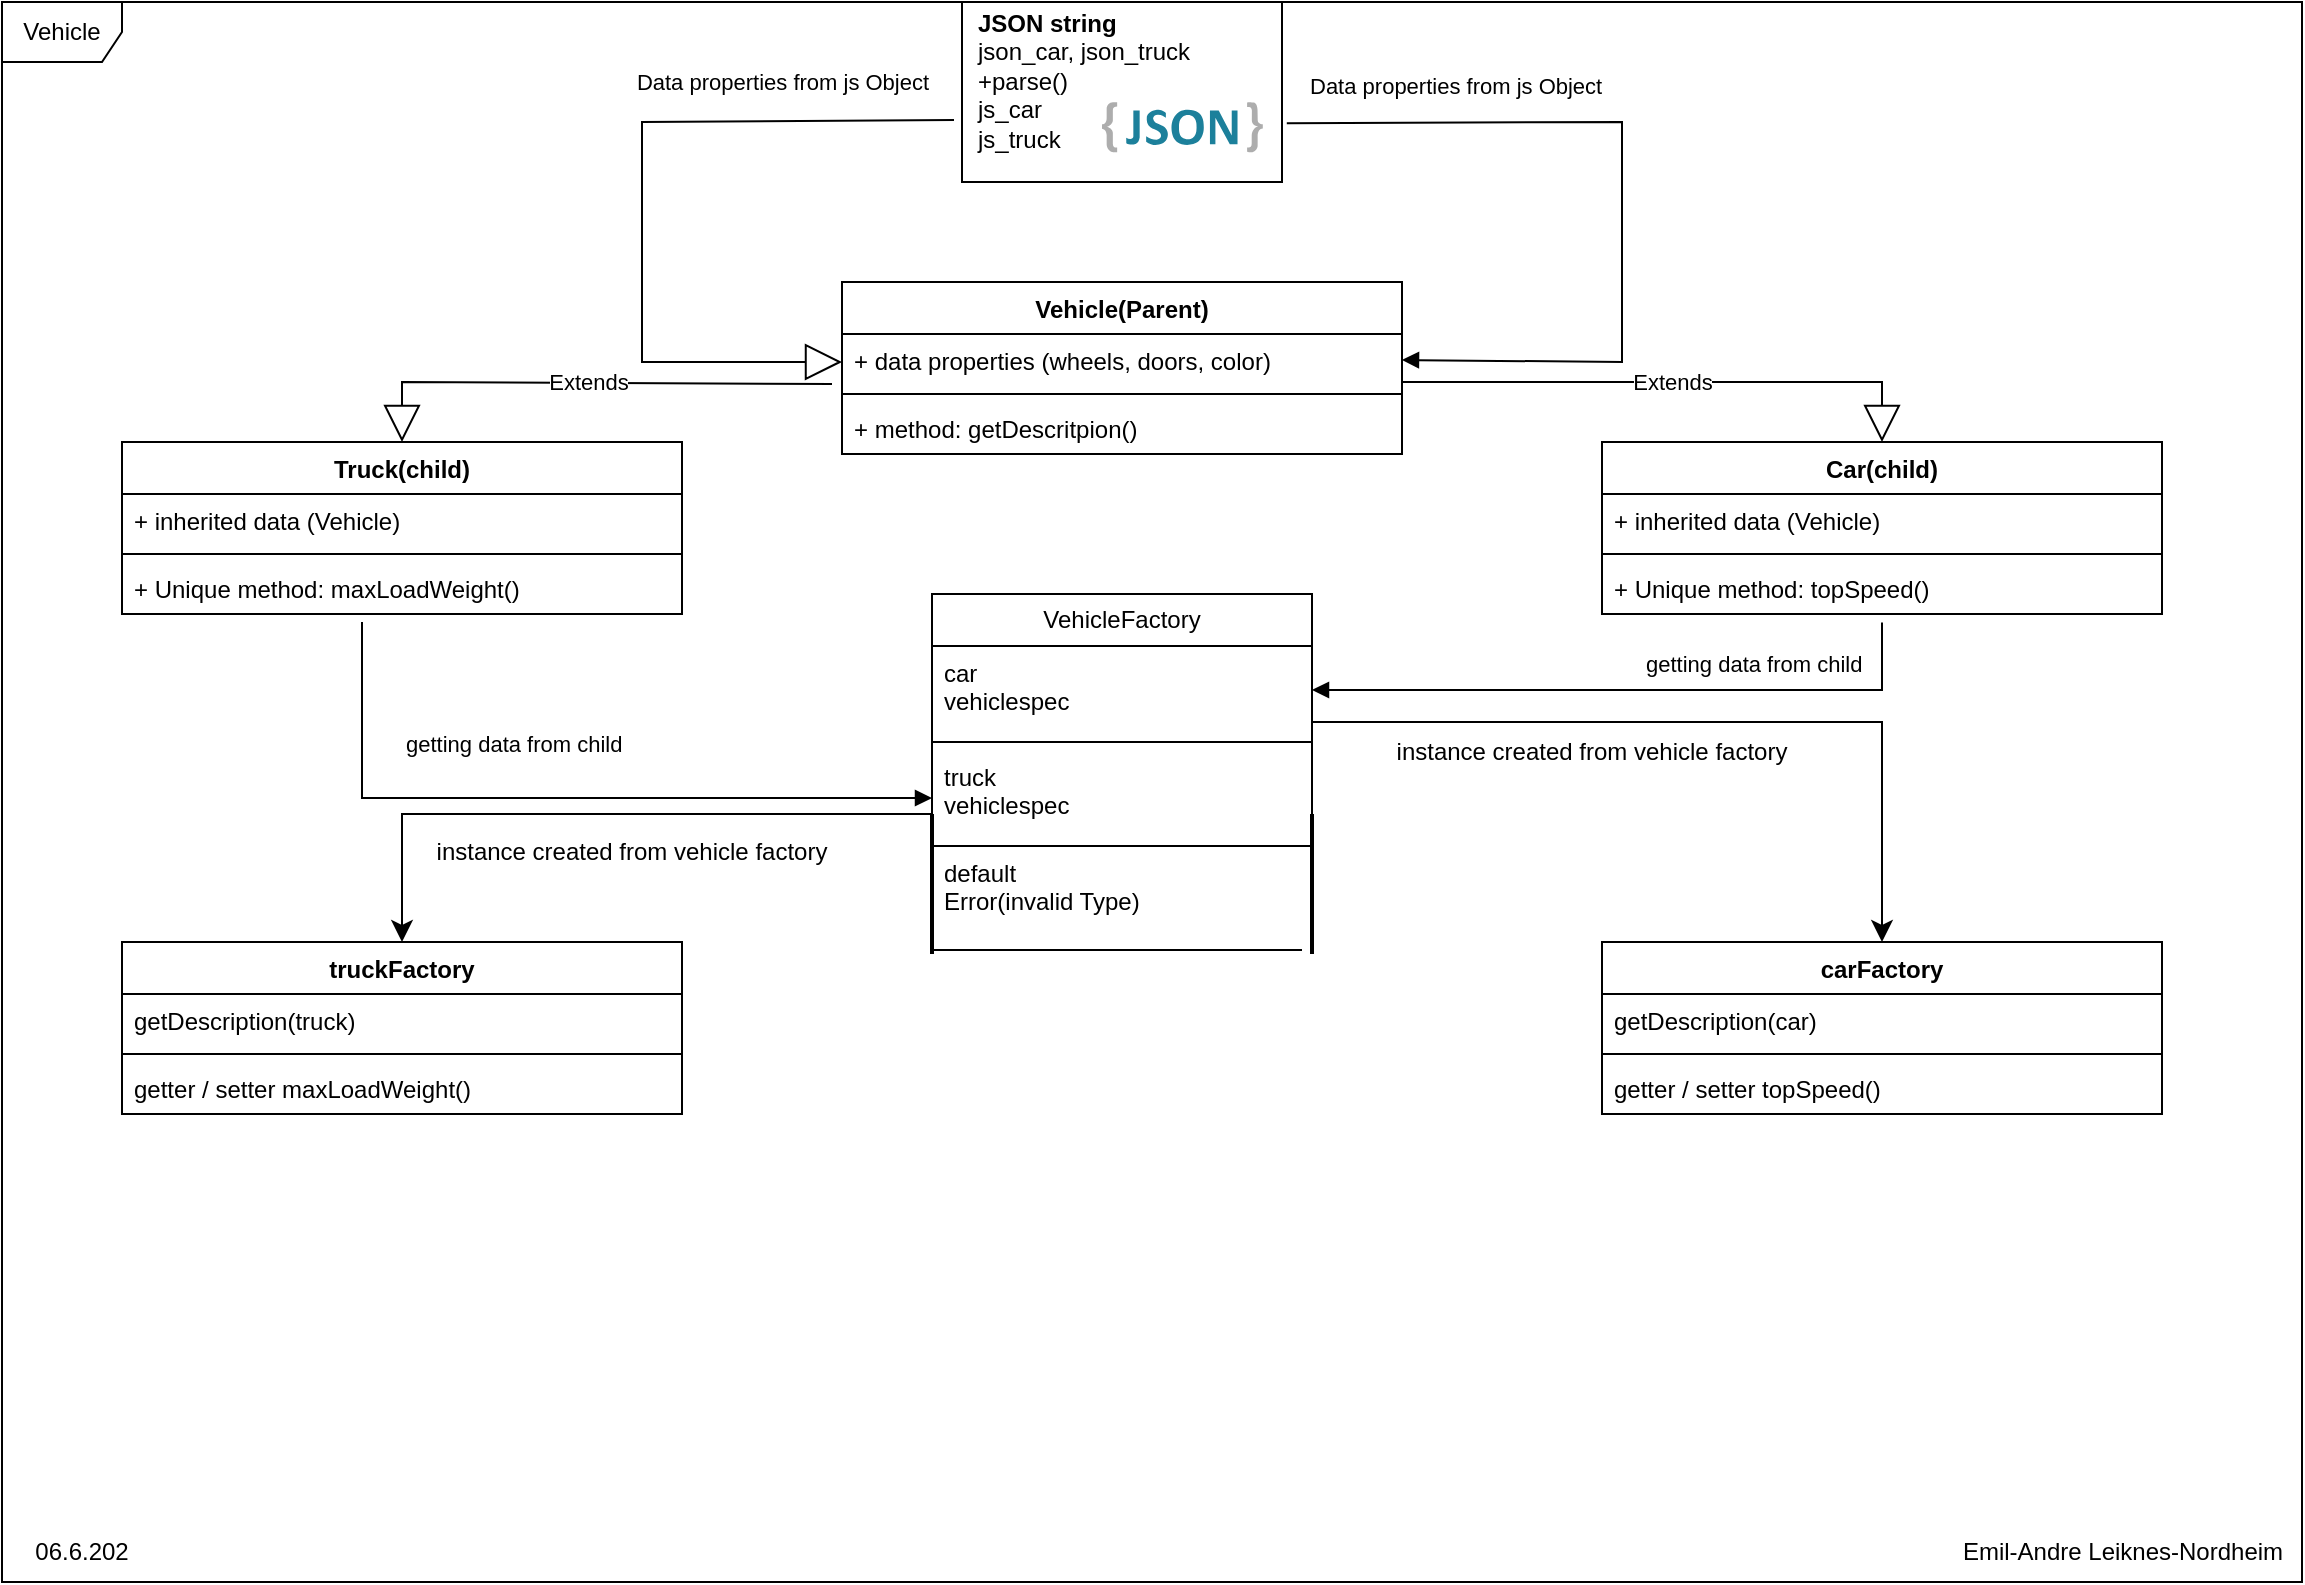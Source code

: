 <mxfile version="21.3.7" type="github">
  <diagram name="Page-1" id="SMyc1jWWTExecXFKZPhu">
    <mxGraphModel dx="1562" dy="829" grid="1" gridSize="10" guides="1" tooltips="1" connect="1" arrows="1" fold="1" page="1" pageScale="1" pageWidth="1169" pageHeight="827" math="0" shadow="0">
      <root>
        <mxCell id="0" />
        <mxCell id="1" parent="0" />
        <mxCell id="LIuhNu11e5iaM_F8qLs4-1" value="Truck(child)" style="swimlane;fontStyle=1;align=center;verticalAlign=top;childLayout=stackLayout;horizontal=1;startSize=26;horizontalStack=0;resizeParent=1;resizeParentMax=0;resizeLast=0;collapsible=1;marginBottom=0;whiteSpace=wrap;html=1;" parent="1" vertex="1">
          <mxGeometry x="70" y="230" width="280" height="86" as="geometry" />
        </mxCell>
        <mxCell id="LIuhNu11e5iaM_F8qLs4-2" value="+ inherited data (Vehicle)" style="text;strokeColor=none;fillColor=none;align=left;verticalAlign=top;spacingLeft=4;spacingRight=4;overflow=hidden;rotatable=0;points=[[0,0.5],[1,0.5]];portConstraint=eastwest;whiteSpace=wrap;html=1;" parent="LIuhNu11e5iaM_F8qLs4-1" vertex="1">
          <mxGeometry y="26" width="280" height="26" as="geometry" />
        </mxCell>
        <mxCell id="LIuhNu11e5iaM_F8qLs4-3" value="" style="line;strokeWidth=1;fillColor=none;align=left;verticalAlign=middle;spacingTop=-1;spacingLeft=3;spacingRight=3;rotatable=0;labelPosition=right;points=[];portConstraint=eastwest;strokeColor=inherit;" parent="LIuhNu11e5iaM_F8qLs4-1" vertex="1">
          <mxGeometry y="52" width="280" height="8" as="geometry" />
        </mxCell>
        <mxCell id="LIuhNu11e5iaM_F8qLs4-4" value="+ Unique method: maxLoadWeight()" style="text;strokeColor=none;fillColor=none;align=left;verticalAlign=top;spacingLeft=4;spacingRight=4;overflow=hidden;rotatable=0;points=[[0,0.5],[1,0.5]];portConstraint=eastwest;whiteSpace=wrap;html=1;" parent="LIuhNu11e5iaM_F8qLs4-1" vertex="1">
          <mxGeometry y="60" width="280" height="26" as="geometry" />
        </mxCell>
        <object label="VehicleFactory" id="LIuhNu11e5iaM_F8qLs4-5">
          <mxCell style="swimlane;fontStyle=0;childLayout=stackLayout;horizontal=1;startSize=26;fillColor=none;horizontalStack=0;resizeParent=1;resizeParentMax=0;resizeLast=0;collapsible=1;marginBottom=0;whiteSpace=wrap;html=1;" parent="1" vertex="1">
            <mxGeometry x="475" y="306" width="190" height="126" as="geometry">
              <mxRectangle x="520" y="80" width="100" height="30" as="alternateBounds" />
            </mxGeometry>
          </mxCell>
        </object>
        <mxCell id="LIuhNu11e5iaM_F8qLs4-6" value="car&lt;br&gt;vehiclespec" style="text;strokeColor=none;fillColor=none;align=left;verticalAlign=top;spacingLeft=4;spacingRight=4;overflow=hidden;rotatable=0;points=[[0,0.5],[1,0.5]];portConstraint=eastwest;whiteSpace=wrap;html=1;" parent="LIuhNu11e5iaM_F8qLs4-5" vertex="1">
          <mxGeometry y="26" width="190" height="44" as="geometry" />
        </mxCell>
        <mxCell id="LIuhNu11e5iaM_F8qLs4-22" value="" style="line;strokeWidth=1;fillColor=none;align=left;verticalAlign=middle;spacingTop=-1;spacingLeft=3;spacingRight=3;rotatable=0;labelPosition=right;points=[];portConstraint=eastwest;strokeColor=inherit;" parent="LIuhNu11e5iaM_F8qLs4-5" vertex="1">
          <mxGeometry y="70" width="190" height="8" as="geometry" />
        </mxCell>
        <mxCell id="LIuhNu11e5iaM_F8qLs4-8" value="truck&lt;br&gt;vehiclespec" style="text;strokeColor=none;fillColor=none;align=left;verticalAlign=top;spacingLeft=4;spacingRight=4;overflow=hidden;rotatable=0;points=[[0,0.5],[1,0.5]];portConstraint=eastwest;whiteSpace=wrap;html=1;" parent="LIuhNu11e5iaM_F8qLs4-5" vertex="1">
          <mxGeometry y="78" width="190" height="48" as="geometry" />
        </mxCell>
        <mxCell id="LIuhNu11e5iaM_F8qLs4-10" value="Car(child)" style="swimlane;fontStyle=1;align=center;verticalAlign=top;childLayout=stackLayout;horizontal=1;startSize=26;horizontalStack=0;resizeParent=1;resizeParentMax=0;resizeLast=0;collapsible=1;marginBottom=0;whiteSpace=wrap;html=1;" parent="1" vertex="1">
          <mxGeometry x="810" y="230" width="280" height="86" as="geometry" />
        </mxCell>
        <mxCell id="LIuhNu11e5iaM_F8qLs4-11" value="+ inherited data (Vehicle)" style="text;strokeColor=none;fillColor=none;align=left;verticalAlign=top;spacingLeft=4;spacingRight=4;overflow=hidden;rotatable=0;points=[[0,0.5],[1,0.5]];portConstraint=eastwest;whiteSpace=wrap;html=1;" parent="LIuhNu11e5iaM_F8qLs4-10" vertex="1">
          <mxGeometry y="26" width="280" height="26" as="geometry" />
        </mxCell>
        <mxCell id="LIuhNu11e5iaM_F8qLs4-12" value="" style="line;strokeWidth=1;fillColor=none;align=left;verticalAlign=middle;spacingTop=-1;spacingLeft=3;spacingRight=3;rotatable=0;labelPosition=right;points=[];portConstraint=eastwest;strokeColor=inherit;" parent="LIuhNu11e5iaM_F8qLs4-10" vertex="1">
          <mxGeometry y="52" width="280" height="8" as="geometry" />
        </mxCell>
        <mxCell id="LIuhNu11e5iaM_F8qLs4-13" value="+ Unique method: topSpeed()" style="text;strokeColor=none;fillColor=none;align=left;verticalAlign=top;spacingLeft=4;spacingRight=4;overflow=hidden;rotatable=0;points=[[0,0.5],[1,0.5]];portConstraint=eastwest;whiteSpace=wrap;html=1;" parent="LIuhNu11e5iaM_F8qLs4-10" vertex="1">
          <mxGeometry y="60" width="280" height="26" as="geometry" />
        </mxCell>
        <mxCell id="LIuhNu11e5iaM_F8qLs4-14" value="&lt;p style=&quot;margin:0px;margin-top:4px;text-align:center;text-decoration:underline;&quot;&gt;&lt;/p&gt;&lt;p style=&quot;margin:0px;margin-left:8px;&quot;&gt;&lt;b&gt;JSON string&amp;nbsp;&lt;/b&gt;&lt;/p&gt;&lt;p style=&quot;margin:0px;margin-left:8px;&quot;&gt;json_car, json_truck&lt;/p&gt;&lt;p style=&quot;margin:0px;margin-left:8px;&quot;&gt;+parse()&lt;/p&gt;&lt;p style=&quot;margin:0px;margin-left:8px;&quot;&gt;js_car&lt;/p&gt;&lt;p style=&quot;margin:0px;margin-left:8px;&quot;&gt;js_truck&lt;/p&gt;" style="verticalAlign=top;align=left;overflow=fill;fontSize=12;fontFamily=Helvetica;html=1;whiteSpace=wrap;" parent="1" vertex="1">
          <mxGeometry x="490" y="10" width="160" height="90" as="geometry" />
        </mxCell>
        <mxCell id="LIuhNu11e5iaM_F8qLs4-18" value="Vehicle(Parent)" style="swimlane;fontStyle=1;align=center;verticalAlign=top;childLayout=stackLayout;horizontal=1;startSize=26;horizontalStack=0;resizeParent=1;resizeParentMax=0;resizeLast=0;collapsible=1;marginBottom=0;whiteSpace=wrap;html=1;" parent="1" vertex="1">
          <mxGeometry x="430" y="150" width="280" height="86" as="geometry" />
        </mxCell>
        <mxCell id="LIuhNu11e5iaM_F8qLs4-19" value="+ data properties (wheels, doors, color)" style="text;strokeColor=none;fillColor=none;align=left;verticalAlign=top;spacingLeft=4;spacingRight=4;overflow=hidden;rotatable=0;points=[[0,0.5],[1,0.5]];portConstraint=eastwest;whiteSpace=wrap;html=1;" parent="LIuhNu11e5iaM_F8qLs4-18" vertex="1">
          <mxGeometry y="26" width="280" height="26" as="geometry" />
        </mxCell>
        <mxCell id="YU4RUOfyNSXPzYfreqy8-6" value="Extends" style="endArrow=block;endSize=16;endFill=0;html=1;rounded=0;entryX=0.5;entryY=0;entryDx=0;entryDy=0;" edge="1" parent="LIuhNu11e5iaM_F8qLs4-18" target="LIuhNu11e5iaM_F8qLs4-1">
          <mxGeometry width="160" relative="1" as="geometry">
            <mxPoint x="-5" y="51" as="sourcePoint" />
            <mxPoint x="155" y="51" as="targetPoint" />
            <Array as="points">
              <mxPoint x="-220" y="50" />
            </Array>
          </mxGeometry>
        </mxCell>
        <mxCell id="LIuhNu11e5iaM_F8qLs4-20" value="" style="line;strokeWidth=1;fillColor=none;align=left;verticalAlign=middle;spacingTop=-1;spacingLeft=3;spacingRight=3;rotatable=0;labelPosition=right;points=[];portConstraint=eastwest;strokeColor=inherit;" parent="LIuhNu11e5iaM_F8qLs4-18" vertex="1">
          <mxGeometry y="52" width="280" height="8" as="geometry" />
        </mxCell>
        <mxCell id="LIuhNu11e5iaM_F8qLs4-21" value="+ method: getDescritpion()" style="text;strokeColor=none;fillColor=none;align=left;verticalAlign=top;spacingLeft=4;spacingRight=4;overflow=hidden;rotatable=0;points=[[0,0.5],[1,0.5]];portConstraint=eastwest;whiteSpace=wrap;html=1;" parent="LIuhNu11e5iaM_F8qLs4-18" vertex="1">
          <mxGeometry y="60" width="280" height="26" as="geometry" />
        </mxCell>
        <mxCell id="LIuhNu11e5iaM_F8qLs4-23" value="default&lt;br&gt;Error(invalid Type)" style="text;strokeColor=none;fillColor=none;align=left;verticalAlign=top;spacingLeft=4;spacingRight=4;overflow=hidden;rotatable=0;points=[[0,0.5],[1,0.5]];portConstraint=eastwest;whiteSpace=wrap;html=1;" parent="1" vertex="1">
          <mxGeometry x="475" y="432" width="190" height="48" as="geometry" />
        </mxCell>
        <mxCell id="LIuhNu11e5iaM_F8qLs4-24" value="" style="line;strokeWidth=1;fillColor=none;align=left;verticalAlign=middle;spacingTop=-1;spacingLeft=3;spacingRight=3;rotatable=0;labelPosition=right;points=[];portConstraint=eastwest;strokeColor=inherit;" parent="1" vertex="1">
          <mxGeometry x="475" y="480" width="185" height="8" as="geometry" />
        </mxCell>
        <mxCell id="LIuhNu11e5iaM_F8qLs4-25" value="" style="line;strokeWidth=2;direction=south;html=1;" parent="1" vertex="1">
          <mxGeometry x="470" y="416" width="10" height="70" as="geometry" />
        </mxCell>
        <mxCell id="YU4RUOfyNSXPzYfreqy8-1" value="" style="line;strokeWidth=2;direction=south;html=1;" vertex="1" parent="1">
          <mxGeometry x="660" y="416" width="10" height="70" as="geometry" />
        </mxCell>
        <mxCell id="YU4RUOfyNSXPzYfreqy8-2" value="" style="dashed=0;outlineConnect=0;html=1;align=center;labelPosition=center;verticalLabelPosition=bottom;verticalAlign=top;shape=mxgraph.weblogos.json_2" vertex="1" parent="1">
          <mxGeometry x="560" y="60" width="80.4" height="25.2" as="geometry" />
        </mxCell>
        <mxCell id="YU4RUOfyNSXPzYfreqy8-3" value="Data properties from js Object" style="endArrow=block;endSize=16;endFill=0;html=1;rounded=0;exitX=-0.025;exitY=0.656;exitDx=0;exitDy=0;exitPerimeter=0;" edge="1" parent="1" source="LIuhNu11e5iaM_F8qLs4-14">
          <mxGeometry x="-0.543" y="-20" width="160" relative="1" as="geometry">
            <mxPoint x="270" y="190" as="sourcePoint" />
            <mxPoint x="430" y="190" as="targetPoint" />
            <Array as="points">
              <mxPoint x="330" y="70" />
              <mxPoint x="330" y="190" />
            </Array>
            <mxPoint as="offset" />
          </mxGeometry>
        </mxCell>
        <mxCell id="YU4RUOfyNSXPzYfreqy8-4" value="Data properties from js Object" style="html=1;verticalAlign=bottom;labelBackgroundColor=none;endArrow=block;endFill=1;endSize=6;align=left;rounded=0;entryX=1;entryY=0.5;entryDx=0;entryDy=0;exitX=1.015;exitY=0.673;exitDx=0;exitDy=0;exitPerimeter=0;" edge="1" parent="1" source="LIuhNu11e5iaM_F8qLs4-14" target="LIuhNu11e5iaM_F8qLs4-19">
          <mxGeometry x="-0.949" y="10" relative="1" as="geometry">
            <mxPoint x="660" y="70" as="sourcePoint" />
            <mxPoint x="930" y="140" as="targetPoint" />
            <Array as="points">
              <mxPoint x="820" y="70" />
              <mxPoint x="820" y="190" />
            </Array>
            <mxPoint as="offset" />
          </mxGeometry>
        </mxCell>
        <mxCell id="YU4RUOfyNSXPzYfreqy8-5" value="Extends" style="endArrow=block;endSize=16;endFill=0;html=1;rounded=0;entryX=0.5;entryY=0;entryDx=0;entryDy=0;" edge="1" parent="1" target="LIuhNu11e5iaM_F8qLs4-10">
          <mxGeometry width="160" relative="1" as="geometry">
            <mxPoint x="710" y="200" as="sourcePoint" />
            <mxPoint x="960" y="200" as="targetPoint" />
            <Array as="points">
              <mxPoint x="950" y="200" />
            </Array>
          </mxGeometry>
        </mxCell>
        <mxCell id="YU4RUOfyNSXPzYfreqy8-7" value="getting data from child" style="html=1;verticalAlign=bottom;labelBackgroundColor=none;endArrow=block;endFill=1;endSize=6;align=left;rounded=0;entryX=0;entryY=0.5;entryDx=0;entryDy=0;" edge="1" parent="1" target="LIuhNu11e5iaM_F8qLs4-8">
          <mxGeometry x="-0.421" y="18" relative="1" as="geometry">
            <mxPoint x="190" y="320" as="sourcePoint" />
            <mxPoint x="350" y="330" as="targetPoint" />
            <Array as="points">
              <mxPoint x="190" y="408" />
            </Array>
            <mxPoint as="offset" />
          </mxGeometry>
        </mxCell>
        <mxCell id="YU4RUOfyNSXPzYfreqy8-8" value="getting data from child" style="html=1;verticalAlign=bottom;labelBackgroundColor=none;endArrow=block;endFill=1;endSize=6;align=left;rounded=0;entryX=1;entryY=0.5;entryDx=0;entryDy=0;exitX=0.5;exitY=1.162;exitDx=0;exitDy=0;exitPerimeter=0;" edge="1" parent="1" source="LIuhNu11e5iaM_F8qLs4-13" target="LIuhNu11e5iaM_F8qLs4-6">
          <mxGeometry x="-0.035" y="-4" relative="1" as="geometry">
            <mxPoint x="950" y="354" as="sourcePoint" />
            <mxPoint x="960" y="400" as="targetPoint" />
            <Array as="points">
              <mxPoint x="950" y="354" />
            </Array>
            <mxPoint as="offset" />
          </mxGeometry>
        </mxCell>
        <mxCell id="YU4RUOfyNSXPzYfreqy8-9" value="carFactory" style="swimlane;fontStyle=1;align=center;verticalAlign=top;childLayout=stackLayout;horizontal=1;startSize=26;horizontalStack=0;resizeParent=1;resizeParentMax=0;resizeLast=0;collapsible=1;marginBottom=0;whiteSpace=wrap;html=1;" vertex="1" parent="1">
          <mxGeometry x="810" y="480" width="280" height="86" as="geometry" />
        </mxCell>
        <mxCell id="YU4RUOfyNSXPzYfreqy8-10" value="getDescription(car)" style="text;strokeColor=none;fillColor=none;align=left;verticalAlign=top;spacingLeft=4;spacingRight=4;overflow=hidden;rotatable=0;points=[[0,0.5],[1,0.5]];portConstraint=eastwest;whiteSpace=wrap;html=1;" vertex="1" parent="YU4RUOfyNSXPzYfreqy8-9">
          <mxGeometry y="26" width="280" height="26" as="geometry" />
        </mxCell>
        <mxCell id="YU4RUOfyNSXPzYfreqy8-11" value="" style="line;strokeWidth=1;fillColor=none;align=left;verticalAlign=middle;spacingTop=-1;spacingLeft=3;spacingRight=3;rotatable=0;labelPosition=right;points=[];portConstraint=eastwest;strokeColor=inherit;" vertex="1" parent="YU4RUOfyNSXPzYfreqy8-9">
          <mxGeometry y="52" width="280" height="8" as="geometry" />
        </mxCell>
        <mxCell id="YU4RUOfyNSXPzYfreqy8-12" value="getter / setter topSpeed()" style="text;strokeColor=none;fillColor=none;align=left;verticalAlign=top;spacingLeft=4;spacingRight=4;overflow=hidden;rotatable=0;points=[[0,0.5],[1,0.5]];portConstraint=eastwest;whiteSpace=wrap;html=1;" vertex="1" parent="YU4RUOfyNSXPzYfreqy8-9">
          <mxGeometry y="60" width="280" height="26" as="geometry" />
        </mxCell>
        <mxCell id="YU4RUOfyNSXPzYfreqy8-13" value="truckFactory" style="swimlane;fontStyle=1;align=center;verticalAlign=top;childLayout=stackLayout;horizontal=1;startSize=26;horizontalStack=0;resizeParent=1;resizeParentMax=0;resizeLast=0;collapsible=1;marginBottom=0;whiteSpace=wrap;html=1;" vertex="1" parent="1">
          <mxGeometry x="70" y="480" width="280" height="86" as="geometry" />
        </mxCell>
        <mxCell id="YU4RUOfyNSXPzYfreqy8-14" value="getDescription(truck)" style="text;strokeColor=none;fillColor=none;align=left;verticalAlign=top;spacingLeft=4;spacingRight=4;overflow=hidden;rotatable=0;points=[[0,0.5],[1,0.5]];portConstraint=eastwest;whiteSpace=wrap;html=1;" vertex="1" parent="YU4RUOfyNSXPzYfreqy8-13">
          <mxGeometry y="26" width="280" height="26" as="geometry" />
        </mxCell>
        <mxCell id="YU4RUOfyNSXPzYfreqy8-15" value="" style="line;strokeWidth=1;fillColor=none;align=left;verticalAlign=middle;spacingTop=-1;spacingLeft=3;spacingRight=3;rotatable=0;labelPosition=right;points=[];portConstraint=eastwest;strokeColor=inherit;" vertex="1" parent="YU4RUOfyNSXPzYfreqy8-13">
          <mxGeometry y="52" width="280" height="8" as="geometry" />
        </mxCell>
        <mxCell id="YU4RUOfyNSXPzYfreqy8-16" value="getter / setter maxLoadWeight()" style="text;strokeColor=none;fillColor=none;align=left;verticalAlign=top;spacingLeft=4;spacingRight=4;overflow=hidden;rotatable=0;points=[[0,0.5],[1,0.5]];portConstraint=eastwest;whiteSpace=wrap;html=1;" vertex="1" parent="YU4RUOfyNSXPzYfreqy8-13">
          <mxGeometry y="60" width="280" height="26" as="geometry" />
        </mxCell>
        <mxCell id="YU4RUOfyNSXPzYfreqy8-17" value="" style="edgeStyle=segmentEdgeStyle;endArrow=classic;html=1;curved=0;rounded=0;endSize=8;startSize=8;entryX=0.5;entryY=0;entryDx=0;entryDy=0;" edge="1" parent="1" target="YU4RUOfyNSXPzYfreqy8-9">
          <mxGeometry width="50" height="50" relative="1" as="geometry">
            <mxPoint x="665" y="370" as="sourcePoint" />
            <mxPoint x="715" y="320" as="targetPoint" />
          </mxGeometry>
        </mxCell>
        <mxCell id="YU4RUOfyNSXPzYfreqy8-18" value="" style="edgeStyle=segmentEdgeStyle;endArrow=classic;html=1;curved=0;rounded=0;endSize=8;startSize=8;entryX=0.5;entryY=0;entryDx=0;entryDy=0;exitX=0;exitY=0.5;exitDx=0;exitDy=0;exitPerimeter=0;" edge="1" parent="1" source="LIuhNu11e5iaM_F8qLs4-25" target="YU4RUOfyNSXPzYfreqy8-13">
          <mxGeometry width="50" height="50" relative="1" as="geometry">
            <mxPoint x="470" y="420" as="sourcePoint" />
            <mxPoint x="520" y="370" as="targetPoint" />
          </mxGeometry>
        </mxCell>
        <mxCell id="YU4RUOfyNSXPzYfreqy8-19" value="instance created from vehicle factory" style="text;html=1;strokeColor=none;fillColor=none;align=center;verticalAlign=middle;whiteSpace=wrap;rounded=0;" vertex="1" parent="1">
          <mxGeometry x="220" y="420" width="210" height="30" as="geometry" />
        </mxCell>
        <mxCell id="YU4RUOfyNSXPzYfreqy8-20" value="instance created from vehicle factory" style="text;html=1;strokeColor=none;fillColor=none;align=center;verticalAlign=middle;whiteSpace=wrap;rounded=0;" vertex="1" parent="1">
          <mxGeometry x="700" y="370" width="210" height="30" as="geometry" />
        </mxCell>
        <mxCell id="YU4RUOfyNSXPzYfreqy8-24" value="Vehicle" style="shape=umlFrame;whiteSpace=wrap;html=1;pointerEvents=0;" vertex="1" parent="1">
          <mxGeometry x="10" y="10" width="1150" height="790" as="geometry" />
        </mxCell>
        <mxCell id="YU4RUOfyNSXPzYfreqy8-25" value="06.6.202" style="text;strokeColor=none;align=center;fillColor=none;html=1;verticalAlign=middle;whiteSpace=wrap;rounded=0;" vertex="1" parent="1">
          <mxGeometry x="20" y="770" width="60" height="30" as="geometry" />
        </mxCell>
        <mxCell id="YU4RUOfyNSXPzYfreqy8-26" value="Emil-Andre Leiknes-Nordheim" style="text;html=1;align=center;verticalAlign=middle;resizable=0;points=[];autosize=1;strokeColor=none;fillColor=none;" vertex="1" parent="1">
          <mxGeometry x="980" y="770" width="180" height="30" as="geometry" />
        </mxCell>
      </root>
    </mxGraphModel>
  </diagram>
</mxfile>
